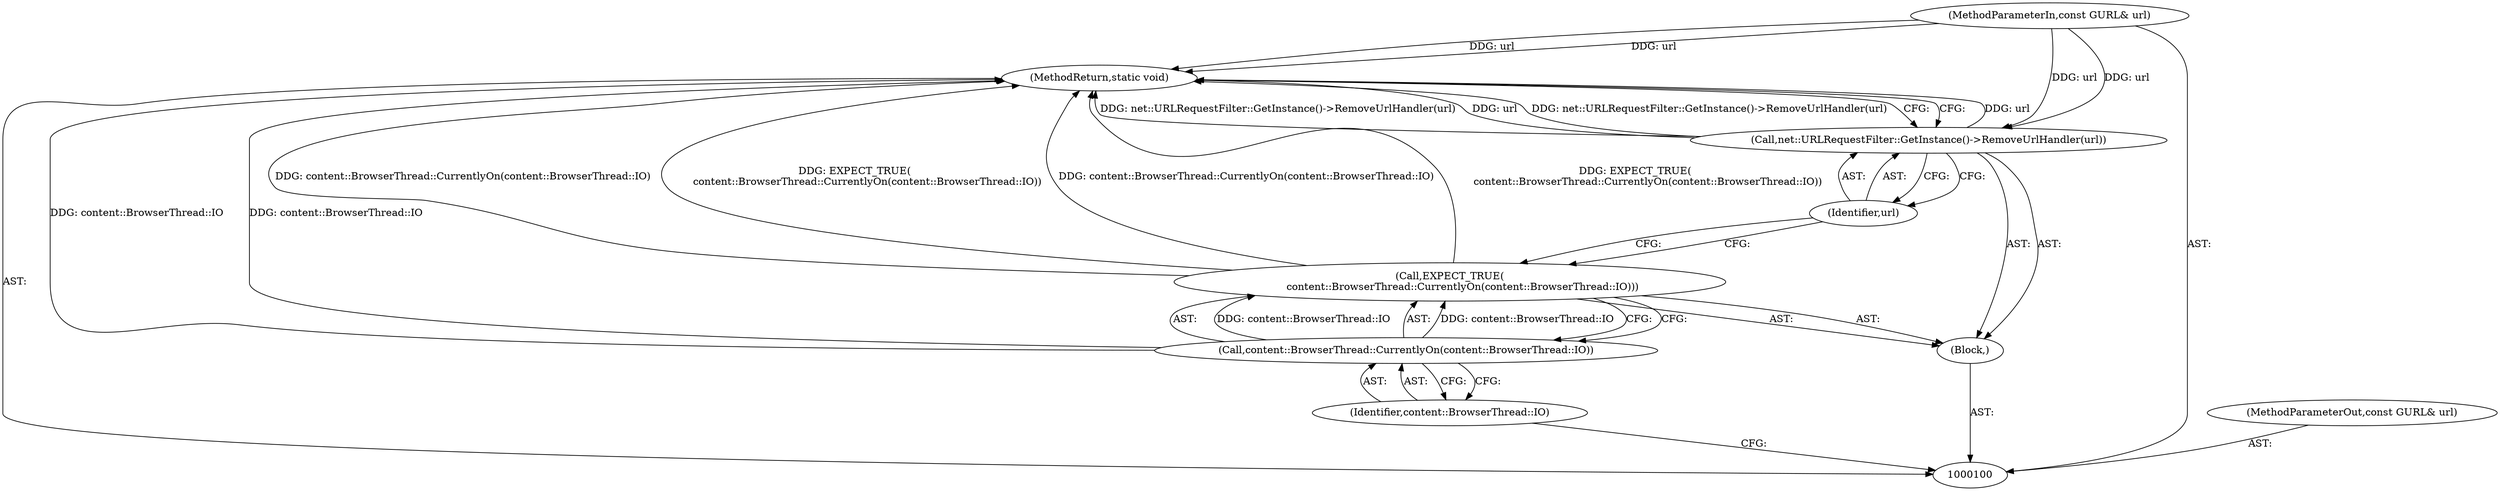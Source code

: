 digraph "1_Chrome_8b10115b2410b4bde18e094ad9fb8c5056134c87_5" {
"1000108" [label="(MethodReturn,static void)"];
"1000101" [label="(MethodParameterIn,const GURL& url)"];
"1000126" [label="(MethodParameterOut,const GURL& url)"];
"1000102" [label="(Block,)"];
"1000103" [label="(Call,EXPECT_TRUE(\n        content::BrowserThread::CurrentlyOn(content::BrowserThread::IO)))"];
"1000105" [label="(Identifier,content::BrowserThread::IO)"];
"1000104" [label="(Call,content::BrowserThread::CurrentlyOn(content::BrowserThread::IO))"];
"1000106" [label="(Call,net::URLRequestFilter::GetInstance()->RemoveUrlHandler(url))"];
"1000107" [label="(Identifier,url)"];
"1000108" -> "1000100"  [label="AST: "];
"1000108" -> "1000106"  [label="CFG: "];
"1000106" -> "1000108"  [label="DDG: url"];
"1000106" -> "1000108"  [label="DDG: net::URLRequestFilter::GetInstance()->RemoveUrlHandler(url)"];
"1000103" -> "1000108"  [label="DDG: content::BrowserThread::CurrentlyOn(content::BrowserThread::IO)"];
"1000103" -> "1000108"  [label="DDG: EXPECT_TRUE(\n        content::BrowserThread::CurrentlyOn(content::BrowserThread::IO))"];
"1000104" -> "1000108"  [label="DDG: content::BrowserThread::IO"];
"1000101" -> "1000108"  [label="DDG: url"];
"1000101" -> "1000100"  [label="AST: "];
"1000101" -> "1000108"  [label="DDG: url"];
"1000101" -> "1000106"  [label="DDG: url"];
"1000126" -> "1000100"  [label="AST: "];
"1000102" -> "1000100"  [label="AST: "];
"1000103" -> "1000102"  [label="AST: "];
"1000106" -> "1000102"  [label="AST: "];
"1000103" -> "1000102"  [label="AST: "];
"1000103" -> "1000104"  [label="CFG: "];
"1000104" -> "1000103"  [label="AST: "];
"1000107" -> "1000103"  [label="CFG: "];
"1000103" -> "1000108"  [label="DDG: content::BrowserThread::CurrentlyOn(content::BrowserThread::IO)"];
"1000103" -> "1000108"  [label="DDG: EXPECT_TRUE(\n        content::BrowserThread::CurrentlyOn(content::BrowserThread::IO))"];
"1000104" -> "1000103"  [label="DDG: content::BrowserThread::IO"];
"1000105" -> "1000104"  [label="AST: "];
"1000105" -> "1000100"  [label="CFG: "];
"1000104" -> "1000105"  [label="CFG: "];
"1000104" -> "1000103"  [label="AST: "];
"1000104" -> "1000105"  [label="CFG: "];
"1000105" -> "1000104"  [label="AST: "];
"1000103" -> "1000104"  [label="CFG: "];
"1000104" -> "1000108"  [label="DDG: content::BrowserThread::IO"];
"1000104" -> "1000103"  [label="DDG: content::BrowserThread::IO"];
"1000106" -> "1000102"  [label="AST: "];
"1000106" -> "1000107"  [label="CFG: "];
"1000107" -> "1000106"  [label="AST: "];
"1000108" -> "1000106"  [label="CFG: "];
"1000106" -> "1000108"  [label="DDG: url"];
"1000106" -> "1000108"  [label="DDG: net::URLRequestFilter::GetInstance()->RemoveUrlHandler(url)"];
"1000101" -> "1000106"  [label="DDG: url"];
"1000107" -> "1000106"  [label="AST: "];
"1000107" -> "1000103"  [label="CFG: "];
"1000106" -> "1000107"  [label="CFG: "];
}
